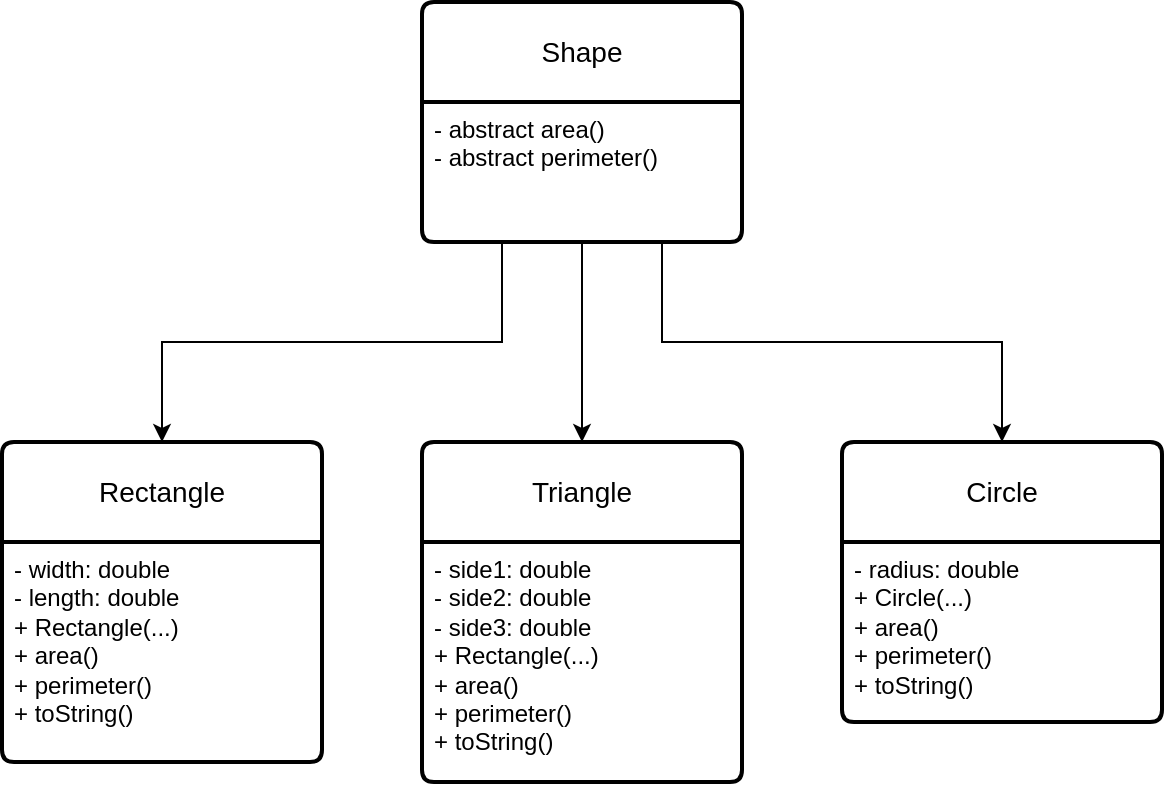 <mxfile version="21.6.8" type="device">
  <diagram id="C5RBs43oDa-KdzZeNtuy" name="Page-1">
    <mxGraphModel dx="1562" dy="862" grid="1" gridSize="10" guides="1" tooltips="1" connect="1" arrows="1" fold="1" page="1" pageScale="1" pageWidth="827" pageHeight="1169" math="0" shadow="0">
      <root>
        <mxCell id="WIyWlLk6GJQsqaUBKTNV-0" />
        <mxCell id="WIyWlLk6GJQsqaUBKTNV-1" parent="WIyWlLk6GJQsqaUBKTNV-0" />
        <mxCell id="6Vaw523_YT2pN23cjjQA-14" value="Shape" style="swimlane;childLayout=stackLayout;horizontal=1;startSize=50;horizontalStack=0;rounded=1;fontSize=14;fontStyle=0;strokeWidth=2;resizeParent=0;resizeLast=1;shadow=0;dashed=0;align=center;arcSize=4;whiteSpace=wrap;html=1;" vertex="1" parent="WIyWlLk6GJQsqaUBKTNV-1">
          <mxGeometry x="310" y="80" width="160" height="120" as="geometry" />
        </mxCell>
        <mxCell id="6Vaw523_YT2pN23cjjQA-15" value="- abstract area()&lt;br&gt;- abstract perimeter()&lt;br&gt;" style="align=left;strokeColor=none;fillColor=none;spacingLeft=4;fontSize=12;verticalAlign=top;resizable=0;rotatable=0;part=1;html=1;" vertex="1" parent="6Vaw523_YT2pN23cjjQA-14">
          <mxGeometry y="50" width="160" height="70" as="geometry" />
        </mxCell>
        <mxCell id="6Vaw523_YT2pN23cjjQA-16" value="Circle" style="swimlane;childLayout=stackLayout;horizontal=1;startSize=50;horizontalStack=0;rounded=1;fontSize=14;fontStyle=0;strokeWidth=2;resizeParent=0;resizeLast=1;shadow=0;dashed=0;align=center;arcSize=4;whiteSpace=wrap;html=1;" vertex="1" parent="WIyWlLk6GJQsqaUBKTNV-1">
          <mxGeometry x="520" y="300" width="160" height="140" as="geometry" />
        </mxCell>
        <mxCell id="6Vaw523_YT2pN23cjjQA-17" value="- radius: double&lt;br&gt;+ Circle(...)&lt;br&gt;+ area()&lt;br&gt;+ perimeter()&lt;br&gt;+ toString()" style="align=left;strokeColor=none;fillColor=none;spacingLeft=4;fontSize=12;verticalAlign=top;resizable=0;rotatable=0;part=1;html=1;" vertex="1" parent="6Vaw523_YT2pN23cjjQA-16">
          <mxGeometry y="50" width="160" height="90" as="geometry" />
        </mxCell>
        <mxCell id="6Vaw523_YT2pN23cjjQA-18" value="Rectangle" style="swimlane;childLayout=stackLayout;horizontal=1;startSize=50;horizontalStack=0;rounded=1;fontSize=14;fontStyle=0;strokeWidth=2;resizeParent=0;resizeLast=1;shadow=0;dashed=0;align=center;arcSize=4;whiteSpace=wrap;html=1;" vertex="1" parent="WIyWlLk6GJQsqaUBKTNV-1">
          <mxGeometry x="100" y="300" width="160" height="160" as="geometry" />
        </mxCell>
        <mxCell id="6Vaw523_YT2pN23cjjQA-19" value="- width: double&lt;br&gt;- length: double&lt;br&gt;+ Rectangle(...)&lt;br&gt;+ area()&lt;br&gt;+ perimeter()&lt;br&gt;+ toString()" style="align=left;strokeColor=none;fillColor=none;spacingLeft=4;fontSize=12;verticalAlign=top;resizable=0;rotatable=0;part=1;html=1;" vertex="1" parent="6Vaw523_YT2pN23cjjQA-18">
          <mxGeometry y="50" width="160" height="110" as="geometry" />
        </mxCell>
        <mxCell id="6Vaw523_YT2pN23cjjQA-22" value="Triangle" style="swimlane;childLayout=stackLayout;horizontal=1;startSize=50;horizontalStack=0;rounded=1;fontSize=14;fontStyle=0;strokeWidth=2;resizeParent=0;resizeLast=1;shadow=0;dashed=0;align=center;arcSize=4;whiteSpace=wrap;html=1;" vertex="1" parent="WIyWlLk6GJQsqaUBKTNV-1">
          <mxGeometry x="310" y="300" width="160" height="170" as="geometry" />
        </mxCell>
        <mxCell id="6Vaw523_YT2pN23cjjQA-23" value="- side1: double&lt;br&gt;- side2: double&lt;br&gt;- side3: double&lt;br&gt;+ Rectangle(...)&lt;br&gt;+ area()&lt;br&gt;+ perimeter()&lt;br&gt;+ toString()" style="align=left;strokeColor=none;fillColor=none;spacingLeft=4;fontSize=12;verticalAlign=top;resizable=0;rotatable=0;part=1;html=1;" vertex="1" parent="6Vaw523_YT2pN23cjjQA-22">
          <mxGeometry y="50" width="160" height="120" as="geometry" />
        </mxCell>
        <mxCell id="6Vaw523_YT2pN23cjjQA-27" style="edgeStyle=orthogonalEdgeStyle;rounded=0;orthogonalLoop=1;jettySize=auto;html=1;exitX=0.5;exitY=1;exitDx=0;exitDy=0;" edge="1" parent="WIyWlLk6GJQsqaUBKTNV-1" source="6Vaw523_YT2pN23cjjQA-15" target="6Vaw523_YT2pN23cjjQA-22">
          <mxGeometry relative="1" as="geometry" />
        </mxCell>
        <mxCell id="6Vaw523_YT2pN23cjjQA-28" style="edgeStyle=orthogonalEdgeStyle;rounded=0;orthogonalLoop=1;jettySize=auto;html=1;exitX=0.25;exitY=1;exitDx=0;exitDy=0;entryX=0.5;entryY=0;entryDx=0;entryDy=0;" edge="1" parent="WIyWlLk6GJQsqaUBKTNV-1" source="6Vaw523_YT2pN23cjjQA-15" target="6Vaw523_YT2pN23cjjQA-18">
          <mxGeometry relative="1" as="geometry" />
        </mxCell>
        <mxCell id="6Vaw523_YT2pN23cjjQA-29" style="edgeStyle=orthogonalEdgeStyle;rounded=0;orthogonalLoop=1;jettySize=auto;html=1;exitX=0.75;exitY=1;exitDx=0;exitDy=0;entryX=0.5;entryY=0;entryDx=0;entryDy=0;" edge="1" parent="WIyWlLk6GJQsqaUBKTNV-1" source="6Vaw523_YT2pN23cjjQA-15" target="6Vaw523_YT2pN23cjjQA-16">
          <mxGeometry relative="1" as="geometry" />
        </mxCell>
      </root>
    </mxGraphModel>
  </diagram>
</mxfile>
